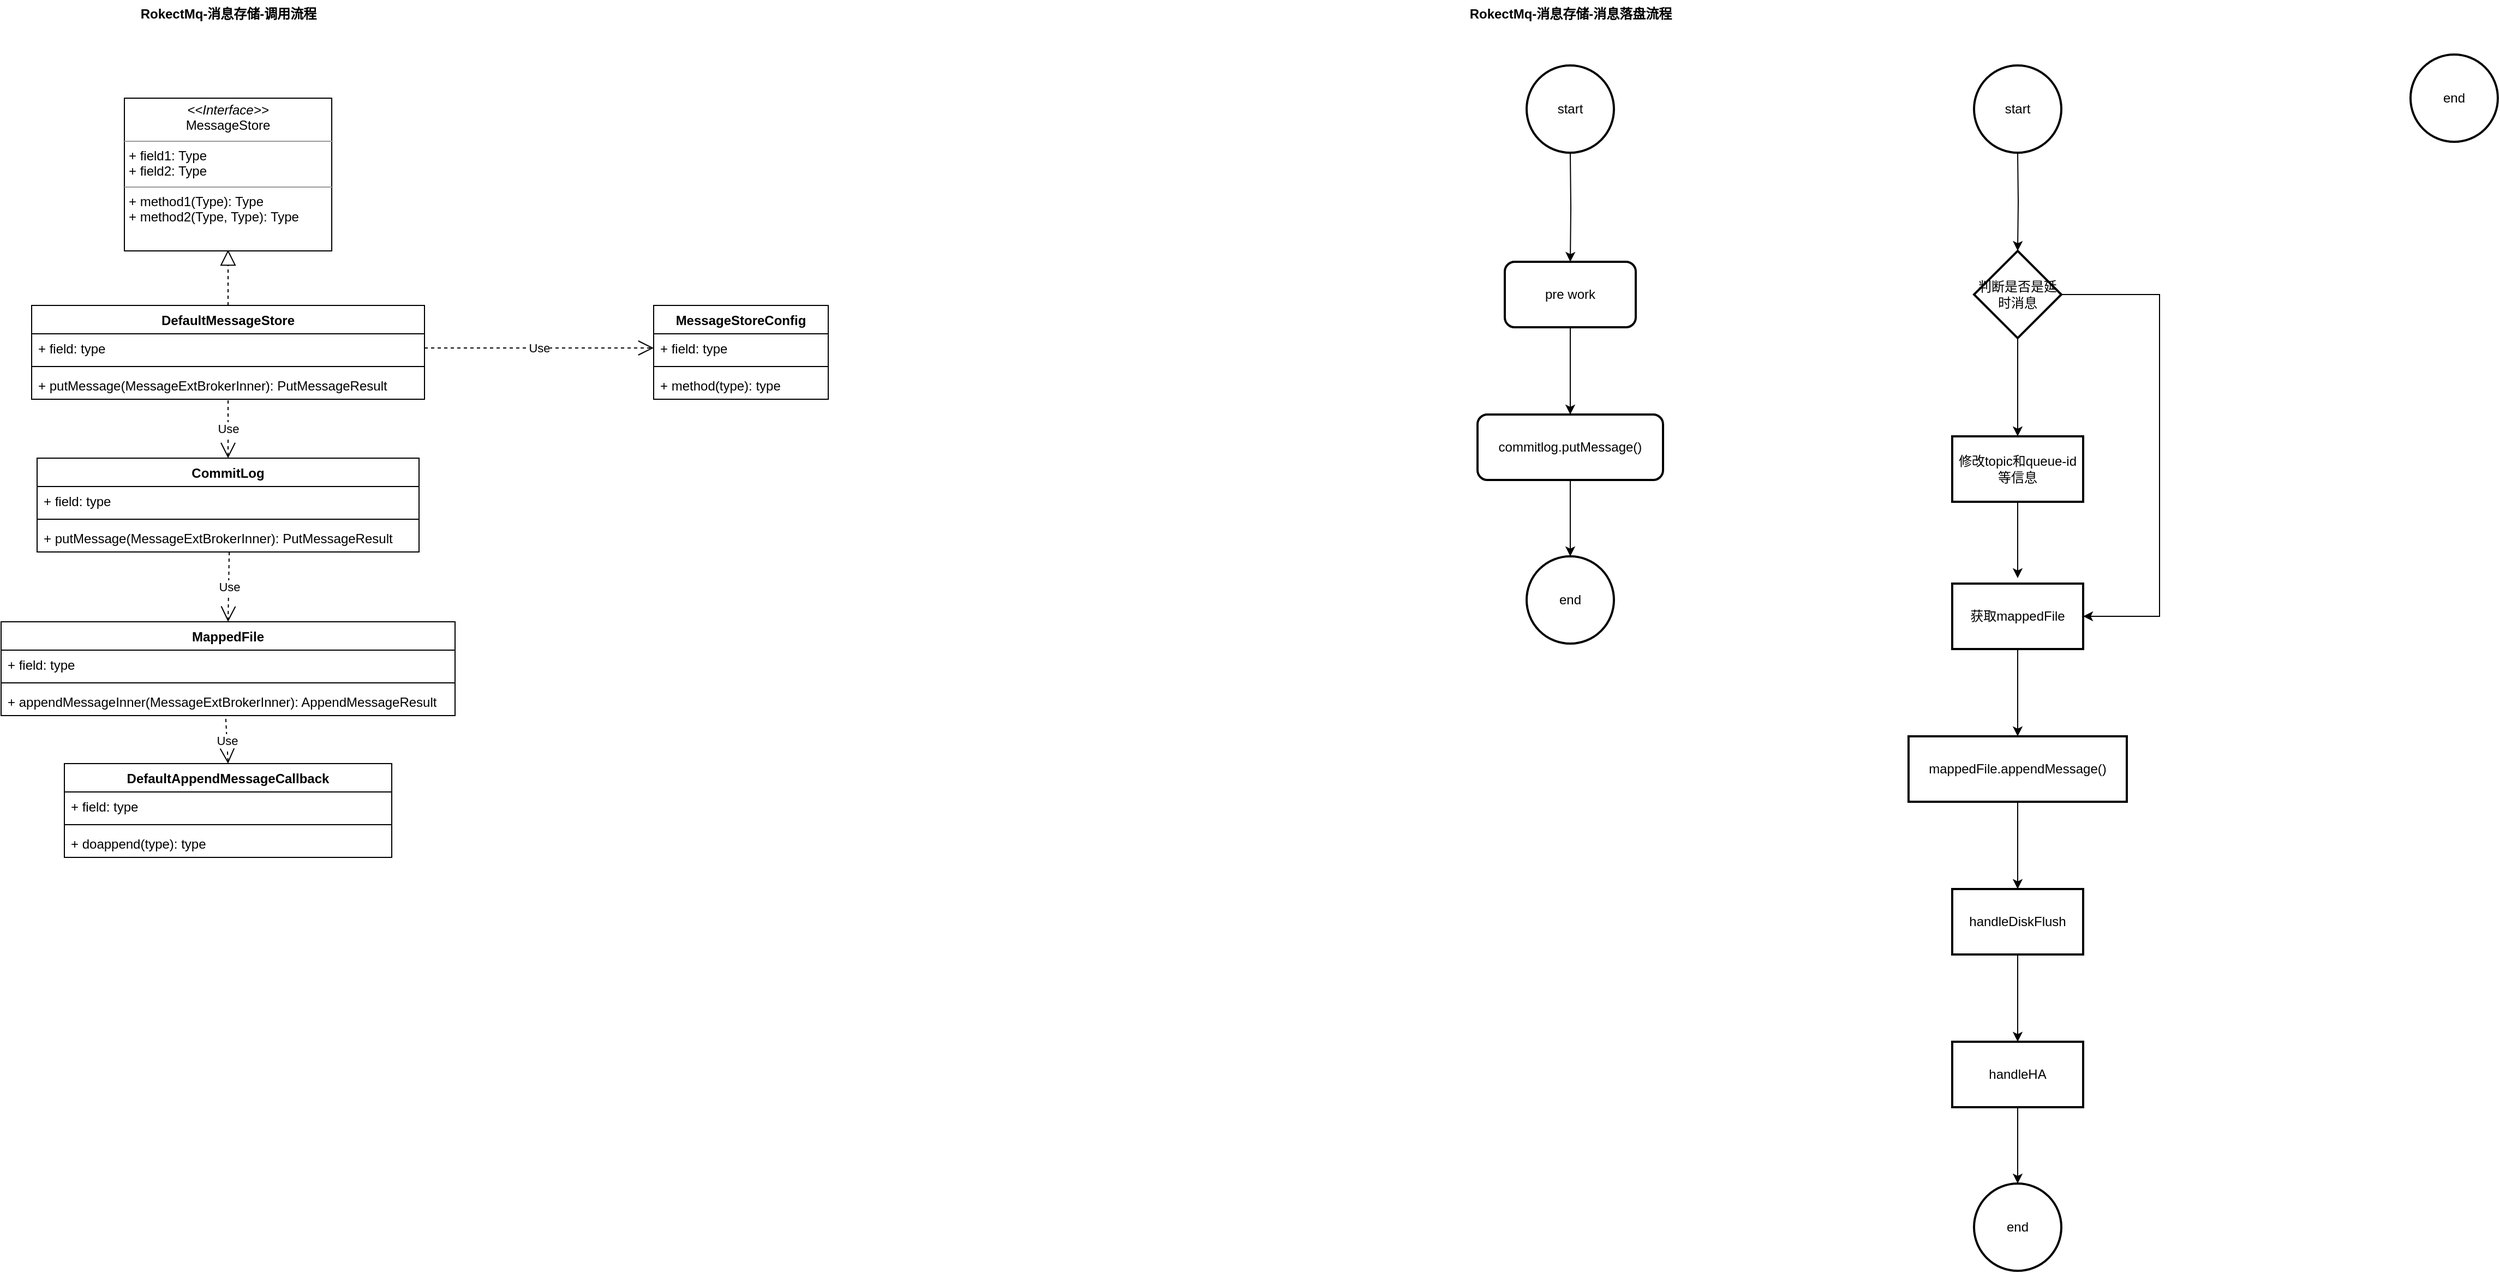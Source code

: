 <mxfile version="21.5.2" type="github">
  <diagram name="第 1 页" id="bA2Zm7nKabm8Nv4Srwrp">
    <mxGraphModel dx="1306" dy="2005" grid="1" gridSize="10" guides="1" tooltips="1" connect="1" arrows="1" fold="1" page="1" pageScale="1" pageWidth="827" pageHeight="1169" math="0" shadow="0">
      <root>
        <mxCell id="0" />
        <mxCell id="1" parent="0" />
        <mxCell id="-XmhBMZ4lLo5yr3njWzs-31" value="DefaultMessageStore" style="swimlane;fontStyle=1;align=center;verticalAlign=top;childLayout=stackLayout;horizontal=1;startSize=26;horizontalStack=0;resizeParent=1;resizeParentMax=0;resizeLast=0;collapsible=1;marginBottom=0;whiteSpace=wrap;html=1;" vertex="1" parent="1">
          <mxGeometry x="230" y="270" width="360" height="86" as="geometry" />
        </mxCell>
        <mxCell id="-XmhBMZ4lLo5yr3njWzs-32" value="+ field: type" style="text;strokeColor=none;fillColor=none;align=left;verticalAlign=top;spacingLeft=4;spacingRight=4;overflow=hidden;rotatable=0;points=[[0,0.5],[1,0.5]];portConstraint=eastwest;whiteSpace=wrap;html=1;" vertex="1" parent="-XmhBMZ4lLo5yr3njWzs-31">
          <mxGeometry y="26" width="360" height="26" as="geometry" />
        </mxCell>
        <mxCell id="-XmhBMZ4lLo5yr3njWzs-33" value="" style="line;strokeWidth=1;fillColor=none;align=left;verticalAlign=middle;spacingTop=-1;spacingLeft=3;spacingRight=3;rotatable=0;labelPosition=right;points=[];portConstraint=eastwest;strokeColor=inherit;" vertex="1" parent="-XmhBMZ4lLo5yr3njWzs-31">
          <mxGeometry y="52" width="360" height="8" as="geometry" />
        </mxCell>
        <mxCell id="-XmhBMZ4lLo5yr3njWzs-34" value="+ putMessage(MessageExtBrokerInner): PutMessageResult" style="text;strokeColor=none;fillColor=none;align=left;verticalAlign=top;spacingLeft=4;spacingRight=4;overflow=hidden;rotatable=0;points=[[0,0.5],[1,0.5]];portConstraint=eastwest;whiteSpace=wrap;html=1;" vertex="1" parent="-XmhBMZ4lLo5yr3njWzs-31">
          <mxGeometry y="60" width="360" height="26" as="geometry" />
        </mxCell>
        <mxCell id="-XmhBMZ4lLo5yr3njWzs-35" value="CommitLog" style="swimlane;fontStyle=1;align=center;verticalAlign=top;childLayout=stackLayout;horizontal=1;startSize=26;horizontalStack=0;resizeParent=1;resizeParentMax=0;resizeLast=0;collapsible=1;marginBottom=0;whiteSpace=wrap;html=1;" vertex="1" parent="1">
          <mxGeometry x="235" y="410" width="350" height="86" as="geometry" />
        </mxCell>
        <mxCell id="-XmhBMZ4lLo5yr3njWzs-36" value="+ field: type" style="text;strokeColor=none;fillColor=none;align=left;verticalAlign=top;spacingLeft=4;spacingRight=4;overflow=hidden;rotatable=0;points=[[0,0.5],[1,0.5]];portConstraint=eastwest;whiteSpace=wrap;html=1;" vertex="1" parent="-XmhBMZ4lLo5yr3njWzs-35">
          <mxGeometry y="26" width="350" height="26" as="geometry" />
        </mxCell>
        <mxCell id="-XmhBMZ4lLo5yr3njWzs-37" value="" style="line;strokeWidth=1;fillColor=none;align=left;verticalAlign=middle;spacingTop=-1;spacingLeft=3;spacingRight=3;rotatable=0;labelPosition=right;points=[];portConstraint=eastwest;strokeColor=inherit;" vertex="1" parent="-XmhBMZ4lLo5yr3njWzs-35">
          <mxGeometry y="52" width="350" height="8" as="geometry" />
        </mxCell>
        <mxCell id="-XmhBMZ4lLo5yr3njWzs-38" value="+ putMessage(MessageExtBrokerInner): PutMessageResult" style="text;strokeColor=none;fillColor=none;align=left;verticalAlign=top;spacingLeft=4;spacingRight=4;overflow=hidden;rotatable=0;points=[[0,0.5],[1,0.5]];portConstraint=eastwest;whiteSpace=wrap;html=1;" vertex="1" parent="-XmhBMZ4lLo5yr3njWzs-35">
          <mxGeometry y="60" width="350" height="26" as="geometry" />
        </mxCell>
        <mxCell id="-XmhBMZ4lLo5yr3njWzs-39" value="" style="endArrow=block;dashed=1;endFill=0;endSize=12;html=1;rounded=0;entryX=0.5;entryY=1.115;entryDx=0;entryDy=0;entryPerimeter=0;exitX=0.5;exitY=0;exitDx=0;exitDy=0;" edge="1" parent="1" source="-XmhBMZ4lLo5yr3njWzs-31">
          <mxGeometry width="160" relative="1" as="geometry">
            <mxPoint x="330" y="300" as="sourcePoint" />
            <mxPoint x="410" y="218.99" as="targetPoint" />
          </mxGeometry>
        </mxCell>
        <mxCell id="-XmhBMZ4lLo5yr3njWzs-41" value="Use" style="endArrow=open;endSize=12;dashed=1;html=1;rounded=0;exitX=0.5;exitY=1.038;exitDx=0;exitDy=0;exitPerimeter=0;entryX=0.5;entryY=0;entryDx=0;entryDy=0;" edge="1" parent="1" source="-XmhBMZ4lLo5yr3njWzs-34" target="-XmhBMZ4lLo5yr3njWzs-35">
          <mxGeometry width="160" relative="1" as="geometry">
            <mxPoint x="330" y="300" as="sourcePoint" />
            <mxPoint x="410" y="400" as="targetPoint" />
          </mxGeometry>
        </mxCell>
        <mxCell id="-XmhBMZ4lLo5yr3njWzs-43" value="MappedFile" style="swimlane;fontStyle=1;align=center;verticalAlign=top;childLayout=stackLayout;horizontal=1;startSize=26;horizontalStack=0;resizeParent=1;resizeParentMax=0;resizeLast=0;collapsible=1;marginBottom=0;whiteSpace=wrap;html=1;" vertex="1" parent="1">
          <mxGeometry x="202" y="560" width="416" height="86" as="geometry" />
        </mxCell>
        <mxCell id="-XmhBMZ4lLo5yr3njWzs-44" value="+ field: type" style="text;strokeColor=none;fillColor=none;align=left;verticalAlign=top;spacingLeft=4;spacingRight=4;overflow=hidden;rotatable=0;points=[[0,0.5],[1,0.5]];portConstraint=eastwest;whiteSpace=wrap;html=1;" vertex="1" parent="-XmhBMZ4lLo5yr3njWzs-43">
          <mxGeometry y="26" width="416" height="26" as="geometry" />
        </mxCell>
        <mxCell id="-XmhBMZ4lLo5yr3njWzs-45" value="" style="line;strokeWidth=1;fillColor=none;align=left;verticalAlign=middle;spacingTop=-1;spacingLeft=3;spacingRight=3;rotatable=0;labelPosition=right;points=[];portConstraint=eastwest;strokeColor=inherit;" vertex="1" parent="-XmhBMZ4lLo5yr3njWzs-43">
          <mxGeometry y="52" width="416" height="8" as="geometry" />
        </mxCell>
        <mxCell id="-XmhBMZ4lLo5yr3njWzs-46" value="+ appendMessageInner(MessageExtBrokerInner): AppendMessageResult" style="text;strokeColor=none;fillColor=none;align=left;verticalAlign=top;spacingLeft=4;spacingRight=4;overflow=hidden;rotatable=0;points=[[0,0.5],[1,0.5]];portConstraint=eastwest;whiteSpace=wrap;html=1;" vertex="1" parent="-XmhBMZ4lLo5yr3njWzs-43">
          <mxGeometry y="60" width="416" height="26" as="geometry" />
        </mxCell>
        <mxCell id="-XmhBMZ4lLo5yr3njWzs-47" value="Use" style="endArrow=open;endSize=12;dashed=1;html=1;rounded=0;exitX=0.503;exitY=1;exitDx=0;exitDy=0;exitPerimeter=0;entryX=0.5;entryY=0;entryDx=0;entryDy=0;" edge="1" parent="1" source="-XmhBMZ4lLo5yr3njWzs-38" target="-XmhBMZ4lLo5yr3njWzs-43">
          <mxGeometry width="160" relative="1" as="geometry">
            <mxPoint x="330" y="370" as="sourcePoint" />
            <mxPoint x="490" y="370" as="targetPoint" />
          </mxGeometry>
        </mxCell>
        <mxCell id="-XmhBMZ4lLo5yr3njWzs-48" value="DefaultAppendMessageCallback" style="swimlane;fontStyle=1;align=center;verticalAlign=top;childLayout=stackLayout;horizontal=1;startSize=26;horizontalStack=0;resizeParent=1;resizeParentMax=0;resizeLast=0;collapsible=1;marginBottom=0;whiteSpace=wrap;html=1;" vertex="1" parent="1">
          <mxGeometry x="260" y="690" width="300" height="86" as="geometry" />
        </mxCell>
        <mxCell id="-XmhBMZ4lLo5yr3njWzs-49" value="+ field: type" style="text;strokeColor=none;fillColor=none;align=left;verticalAlign=top;spacingLeft=4;spacingRight=4;overflow=hidden;rotatable=0;points=[[0,0.5],[1,0.5]];portConstraint=eastwest;whiteSpace=wrap;html=1;" vertex="1" parent="-XmhBMZ4lLo5yr3njWzs-48">
          <mxGeometry y="26" width="300" height="26" as="geometry" />
        </mxCell>
        <mxCell id="-XmhBMZ4lLo5yr3njWzs-50" value="" style="line;strokeWidth=1;fillColor=none;align=left;verticalAlign=middle;spacingTop=-1;spacingLeft=3;spacingRight=3;rotatable=0;labelPosition=right;points=[];portConstraint=eastwest;strokeColor=inherit;" vertex="1" parent="-XmhBMZ4lLo5yr3njWzs-48">
          <mxGeometry y="52" width="300" height="8" as="geometry" />
        </mxCell>
        <mxCell id="-XmhBMZ4lLo5yr3njWzs-51" value="+ doappend(type): type" style="text;strokeColor=none;fillColor=none;align=left;verticalAlign=top;spacingLeft=4;spacingRight=4;overflow=hidden;rotatable=0;points=[[0,0.5],[1,0.5]];portConstraint=eastwest;whiteSpace=wrap;html=1;" vertex="1" parent="-XmhBMZ4lLo5yr3njWzs-48">
          <mxGeometry y="60" width="300" height="26" as="geometry" />
        </mxCell>
        <mxCell id="-XmhBMZ4lLo5yr3njWzs-53" value="Use" style="endArrow=open;endSize=12;dashed=1;html=1;rounded=0;exitX=0.495;exitY=1.115;exitDx=0;exitDy=0;exitPerimeter=0;entryX=0.5;entryY=0;entryDx=0;entryDy=0;" edge="1" parent="1" source="-XmhBMZ4lLo5yr3njWzs-46" target="-XmhBMZ4lLo5yr3njWzs-48">
          <mxGeometry width="160" relative="1" as="geometry">
            <mxPoint x="330" y="560" as="sourcePoint" />
            <mxPoint x="490" y="560" as="targetPoint" />
          </mxGeometry>
        </mxCell>
        <mxCell id="-XmhBMZ4lLo5yr3njWzs-55" value="&lt;p style=&quot;margin:0px;margin-top:4px;text-align:center;&quot;&gt;&lt;i&gt;&amp;lt;&amp;lt;Interface&amp;gt;&amp;gt;&lt;/i&gt;&lt;br&gt;MessageStore&lt;br&gt;&lt;/p&gt;&lt;hr size=&quot;1&quot;&gt;&lt;p style=&quot;margin:0px;margin-left:4px;&quot;&gt;+ field1: Type&lt;br&gt;+ field2: Type&lt;/p&gt;&lt;hr size=&quot;1&quot;&gt;&lt;p style=&quot;margin:0px;margin-left:4px;&quot;&gt;+ method1(Type): Type&lt;br&gt;+ method2(Type, Type): Type&lt;/p&gt;" style="verticalAlign=top;align=left;overflow=fill;fontSize=12;fontFamily=Helvetica;html=1;whiteSpace=wrap;" vertex="1" parent="1">
          <mxGeometry x="315" y="80" width="190" height="140" as="geometry" />
        </mxCell>
        <mxCell id="-XmhBMZ4lLo5yr3njWzs-57" value="RokectMq-消息存储-调用流程" style="text;align=center;fontStyle=1;verticalAlign=middle;spacingLeft=3;spacingRight=3;strokeColor=none;rotatable=0;points=[[0,0.5],[1,0.5]];portConstraint=eastwest;html=1;" vertex="1" parent="1">
          <mxGeometry x="370" y="-10" width="80" height="26" as="geometry" />
        </mxCell>
        <mxCell id="-XmhBMZ4lLo5yr3njWzs-70" value="MessageStoreConfig" style="swimlane;fontStyle=1;align=center;verticalAlign=top;childLayout=stackLayout;horizontal=1;startSize=26;horizontalStack=0;resizeParent=1;resizeParentMax=0;resizeLast=0;collapsible=1;marginBottom=0;whiteSpace=wrap;html=1;" vertex="1" parent="1">
          <mxGeometry x="800" y="270" width="160" height="86" as="geometry" />
        </mxCell>
        <mxCell id="-XmhBMZ4lLo5yr3njWzs-71" value="+ field: type" style="text;strokeColor=none;fillColor=none;align=left;verticalAlign=top;spacingLeft=4;spacingRight=4;overflow=hidden;rotatable=0;points=[[0,0.5],[1,0.5]];portConstraint=eastwest;whiteSpace=wrap;html=1;" vertex="1" parent="-XmhBMZ4lLo5yr3njWzs-70">
          <mxGeometry y="26" width="160" height="26" as="geometry" />
        </mxCell>
        <mxCell id="-XmhBMZ4lLo5yr3njWzs-72" value="" style="line;strokeWidth=1;fillColor=none;align=left;verticalAlign=middle;spacingTop=-1;spacingLeft=3;spacingRight=3;rotatable=0;labelPosition=right;points=[];portConstraint=eastwest;strokeColor=inherit;" vertex="1" parent="-XmhBMZ4lLo5yr3njWzs-70">
          <mxGeometry y="52" width="160" height="8" as="geometry" />
        </mxCell>
        <mxCell id="-XmhBMZ4lLo5yr3njWzs-73" value="+ method(type): type" style="text;strokeColor=none;fillColor=none;align=left;verticalAlign=top;spacingLeft=4;spacingRight=4;overflow=hidden;rotatable=0;points=[[0,0.5],[1,0.5]];portConstraint=eastwest;whiteSpace=wrap;html=1;" vertex="1" parent="-XmhBMZ4lLo5yr3njWzs-70">
          <mxGeometry y="60" width="160" height="26" as="geometry" />
        </mxCell>
        <mxCell id="-XmhBMZ4lLo5yr3njWzs-74" value="Use" style="endArrow=open;endSize=12;dashed=1;html=1;rounded=0;entryX=0;entryY=0.5;entryDx=0;entryDy=0;exitX=1;exitY=0.5;exitDx=0;exitDy=0;" edge="1" parent="1" source="-XmhBMZ4lLo5yr3njWzs-32" target="-XmhBMZ4lLo5yr3njWzs-71">
          <mxGeometry width="160" relative="1" as="geometry">
            <mxPoint x="330" y="410" as="sourcePoint" />
            <mxPoint x="490" y="410" as="targetPoint" />
          </mxGeometry>
        </mxCell>
        <mxCell id="-XmhBMZ4lLo5yr3njWzs-75" value="RokectMq-消息存储-消息落盘流程" style="text;align=center;fontStyle=1;verticalAlign=middle;spacingLeft=3;spacingRight=3;strokeColor=none;rotatable=0;points=[[0,0.5],[1,0.5]];portConstraint=eastwest;html=1;" vertex="1" parent="1">
          <mxGeometry x="1600" y="-10" width="80" height="26" as="geometry" />
        </mxCell>
        <mxCell id="-XmhBMZ4lLo5yr3njWzs-78" value="" style="edgeStyle=orthogonalEdgeStyle;rounded=0;orthogonalLoop=1;jettySize=auto;html=1;" edge="1" parent="1" target="-XmhBMZ4lLo5yr3njWzs-77">
          <mxGeometry relative="1" as="geometry">
            <mxPoint x="1640" y="130" as="sourcePoint" />
          </mxGeometry>
        </mxCell>
        <mxCell id="-XmhBMZ4lLo5yr3njWzs-80" value="" style="edgeStyle=orthogonalEdgeStyle;rounded=0;orthogonalLoop=1;jettySize=auto;html=1;" edge="1" parent="1" source="-XmhBMZ4lLo5yr3njWzs-77" target="-XmhBMZ4lLo5yr3njWzs-79">
          <mxGeometry relative="1" as="geometry" />
        </mxCell>
        <mxCell id="-XmhBMZ4lLo5yr3njWzs-77" value="pre work" style="rounded=1;whiteSpace=wrap;html=1;strokeWidth=2;" vertex="1" parent="1">
          <mxGeometry x="1580" y="230" width="120" height="60" as="geometry" />
        </mxCell>
        <mxCell id="-XmhBMZ4lLo5yr3njWzs-99" value="" style="edgeStyle=orthogonalEdgeStyle;rounded=0;orthogonalLoop=1;jettySize=auto;html=1;" edge="1" parent="1" source="-XmhBMZ4lLo5yr3njWzs-79" target="-XmhBMZ4lLo5yr3njWzs-98">
          <mxGeometry relative="1" as="geometry" />
        </mxCell>
        <mxCell id="-XmhBMZ4lLo5yr3njWzs-79" value="commitlog.putMessage()" style="rounded=1;whiteSpace=wrap;html=1;strokeWidth=2;" vertex="1" parent="1">
          <mxGeometry x="1555" y="370" width="170" height="60" as="geometry" />
        </mxCell>
        <mxCell id="-XmhBMZ4lLo5yr3njWzs-83" value="" style="edgeStyle=orthogonalEdgeStyle;rounded=0;orthogonalLoop=1;jettySize=auto;html=1;" edge="1" parent="1" target="-XmhBMZ4lLo5yr3njWzs-82">
          <mxGeometry relative="1" as="geometry">
            <mxPoint x="2050" y="130" as="sourcePoint" />
          </mxGeometry>
        </mxCell>
        <mxCell id="-XmhBMZ4lLo5yr3njWzs-85" value="" style="edgeStyle=orthogonalEdgeStyle;rounded=0;orthogonalLoop=1;jettySize=auto;html=1;" edge="1" parent="1" source="-XmhBMZ4lLo5yr3njWzs-82" target="-XmhBMZ4lLo5yr3njWzs-84">
          <mxGeometry relative="1" as="geometry" />
        </mxCell>
        <mxCell id="-XmhBMZ4lLo5yr3njWzs-87" value="" style="edgeStyle=orthogonalEdgeStyle;rounded=0;orthogonalLoop=1;jettySize=auto;html=1;entryX=1;entryY=0.5;entryDx=0;entryDy=0;" edge="1" parent="1" source="-XmhBMZ4lLo5yr3njWzs-82" target="-XmhBMZ4lLo5yr3njWzs-86">
          <mxGeometry relative="1" as="geometry">
            <Array as="points">
              <mxPoint x="2180" y="260" />
              <mxPoint x="2180" y="555" />
            </Array>
          </mxGeometry>
        </mxCell>
        <mxCell id="-XmhBMZ4lLo5yr3njWzs-82" value="判断是否是延时消息" style="rhombus;whiteSpace=wrap;html=1;strokeWidth=2;" vertex="1" parent="1">
          <mxGeometry x="2010" y="220" width="80" height="80" as="geometry" />
        </mxCell>
        <mxCell id="-XmhBMZ4lLo5yr3njWzs-88" style="edgeStyle=orthogonalEdgeStyle;rounded=0;orthogonalLoop=1;jettySize=auto;html=1;" edge="1" parent="1" source="-XmhBMZ4lLo5yr3njWzs-84">
          <mxGeometry relative="1" as="geometry">
            <mxPoint x="2050" y="520" as="targetPoint" />
          </mxGeometry>
        </mxCell>
        <mxCell id="-XmhBMZ4lLo5yr3njWzs-84" value="修改topic和queue-id等信息" style="whiteSpace=wrap;html=1;strokeWidth=2;" vertex="1" parent="1">
          <mxGeometry x="1990" y="390" width="120" height="60" as="geometry" />
        </mxCell>
        <mxCell id="-XmhBMZ4lLo5yr3njWzs-90" value="" style="edgeStyle=orthogonalEdgeStyle;rounded=0;orthogonalLoop=1;jettySize=auto;html=1;" edge="1" parent="1" source="-XmhBMZ4lLo5yr3njWzs-86" target="-XmhBMZ4lLo5yr3njWzs-89">
          <mxGeometry relative="1" as="geometry" />
        </mxCell>
        <mxCell id="-XmhBMZ4lLo5yr3njWzs-86" value="获取mappedFile" style="whiteSpace=wrap;html=1;strokeWidth=2;" vertex="1" parent="1">
          <mxGeometry x="1990" y="525" width="120" height="60" as="geometry" />
        </mxCell>
        <mxCell id="-XmhBMZ4lLo5yr3njWzs-95" value="" style="edgeStyle=orthogonalEdgeStyle;rounded=0;orthogonalLoop=1;jettySize=auto;html=1;" edge="1" parent="1" source="-XmhBMZ4lLo5yr3njWzs-89" target="-XmhBMZ4lLo5yr3njWzs-94">
          <mxGeometry relative="1" as="geometry" />
        </mxCell>
        <mxCell id="-XmhBMZ4lLo5yr3njWzs-89" value="mappedFile.appendMessage()" style="whiteSpace=wrap;html=1;strokeWidth=2;" vertex="1" parent="1">
          <mxGeometry x="1950" y="665" width="200" height="60" as="geometry" />
        </mxCell>
        <mxCell id="-XmhBMZ4lLo5yr3njWzs-97" value="" style="edgeStyle=orthogonalEdgeStyle;rounded=0;orthogonalLoop=1;jettySize=auto;html=1;" edge="1" parent="1" source="-XmhBMZ4lLo5yr3njWzs-94" target="-XmhBMZ4lLo5yr3njWzs-96">
          <mxGeometry relative="1" as="geometry" />
        </mxCell>
        <mxCell id="-XmhBMZ4lLo5yr3njWzs-94" value="handleDiskFlush" style="whiteSpace=wrap;html=1;strokeWidth=2;" vertex="1" parent="1">
          <mxGeometry x="1990" y="805" width="120" height="60" as="geometry" />
        </mxCell>
        <mxCell id="-XmhBMZ4lLo5yr3njWzs-101" value="" style="edgeStyle=orthogonalEdgeStyle;rounded=0;orthogonalLoop=1;jettySize=auto;html=1;" edge="1" parent="1" source="-XmhBMZ4lLo5yr3njWzs-96" target="-XmhBMZ4lLo5yr3njWzs-100">
          <mxGeometry relative="1" as="geometry" />
        </mxCell>
        <mxCell id="-XmhBMZ4lLo5yr3njWzs-96" value="handleHA" style="whiteSpace=wrap;html=1;strokeWidth=2;" vertex="1" parent="1">
          <mxGeometry x="1990" y="945" width="120" height="60" as="geometry" />
        </mxCell>
        <mxCell id="-XmhBMZ4lLo5yr3njWzs-98" value="end" style="ellipse;whiteSpace=wrap;html=1;rounded=1;strokeWidth=2;" vertex="1" parent="1">
          <mxGeometry x="1600" y="500" width="80" height="80" as="geometry" />
        </mxCell>
        <mxCell id="-XmhBMZ4lLo5yr3njWzs-100" value="end" style="ellipse;whiteSpace=wrap;html=1;strokeWidth=2;" vertex="1" parent="1">
          <mxGeometry x="2010" y="1075" width="80" height="80" as="geometry" />
        </mxCell>
        <mxCell id="-XmhBMZ4lLo5yr3njWzs-102" value="end" style="ellipse;whiteSpace=wrap;html=1;rounded=1;strokeWidth=2;" vertex="1" parent="1">
          <mxGeometry x="2410" y="40" width="80" height="80" as="geometry" />
        </mxCell>
        <mxCell id="-XmhBMZ4lLo5yr3njWzs-103" value="start" style="ellipse;whiteSpace=wrap;html=1;rounded=1;strokeWidth=2;" vertex="1" parent="1">
          <mxGeometry x="2010" y="50" width="80" height="80" as="geometry" />
        </mxCell>
        <mxCell id="-XmhBMZ4lLo5yr3njWzs-104" value="start" style="ellipse;whiteSpace=wrap;html=1;rounded=1;strokeWidth=2;" vertex="1" parent="1">
          <mxGeometry x="1600" y="50" width="80" height="80" as="geometry" />
        </mxCell>
      </root>
    </mxGraphModel>
  </diagram>
</mxfile>
